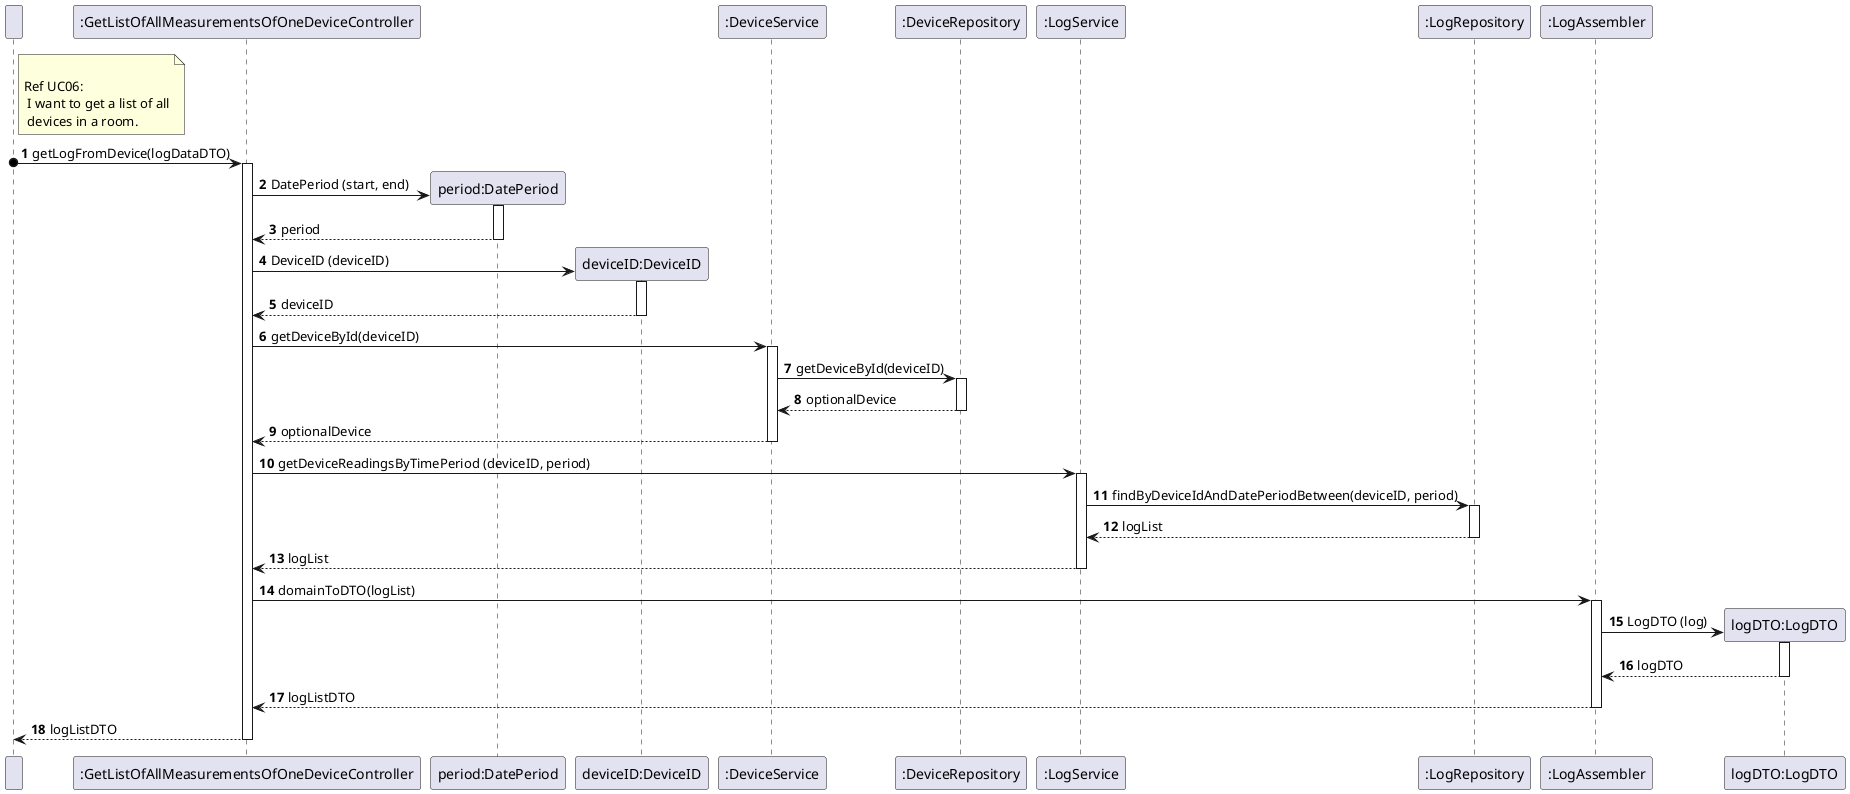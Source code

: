 @startuml
!pragma layout smetana

participant " " as User
participant ":GetListOfAllMeasurementsOfOneDeviceController" as Controller

participant "period:DatePeriod" as DatePeriod
participant "deviceID:DeviceID" as DeviceID
participant ":DeviceService" as DeviceService
participant ":DeviceRepository" as DeviceRepository
participant ":LogService" as LogService
participant ":LogRepository" as Repository
participant ":LogAssembler" as Assembler
participant "logDTO:LogDTO" as DTO

autonumber

note right of User

  Ref UC06:
   I want to get a list of all
   devices in a room.
end note



User o-> Controller: getLogFromDevice(logDataDTO)

activate Controller
'DatePeriod and DeviceID are created
create DatePeriod
Controller -> DatePeriod: DatePeriod (start, end)
activate DatePeriod
DatePeriod --> Controller: period
deactivate DatePeriod

create DeviceID
Controller -> DeviceID: DeviceID (deviceID)
activate DeviceID
DeviceID --> Controller: deviceID
deactivate DeviceID

'getDeviceById -> if device is not present, return empty optional
Controller -> DeviceService: getDeviceById(deviceID)
activate DeviceService
DeviceService -> DeviceRepository: getDeviceById(deviceID)
activate DeviceRepository
DeviceRepository --> DeviceService: optionalDevice
deactivate DeviceRepository
DeviceService --> Controller: optionalDevice
deactivate DeviceService

'getAllMeasurementsOfDeviceInGivenPeriod -> getStartDate, getEndDate
Controller -> LogService: getDeviceReadingsByTimePeriod (deviceID, period)

'getStartDate -> localDateTimeStart
activate LogService

'findByDeviceIdAndTimeStampBetween -> look in all measurement repositories
LogService -> Repository: findByDeviceIdAndDatePeriodBetween(deviceID, period)

activate Repository
Repository --> LogService: logList

deactivate Repository
LogService --> Controller: logList


deactivate LogService
Controller -> Assembler: domainToDTO(logList)

activate Assembler
create DTO
Assembler -> DTO: LogDTO (log)
activate DTO
DTO --> Assembler: logDTO

deactivate DTO
Assembler --> Controller: logListDTO

deactivate Assembler
Controller --> User: logListDTO
deactivate Controller


@enduml